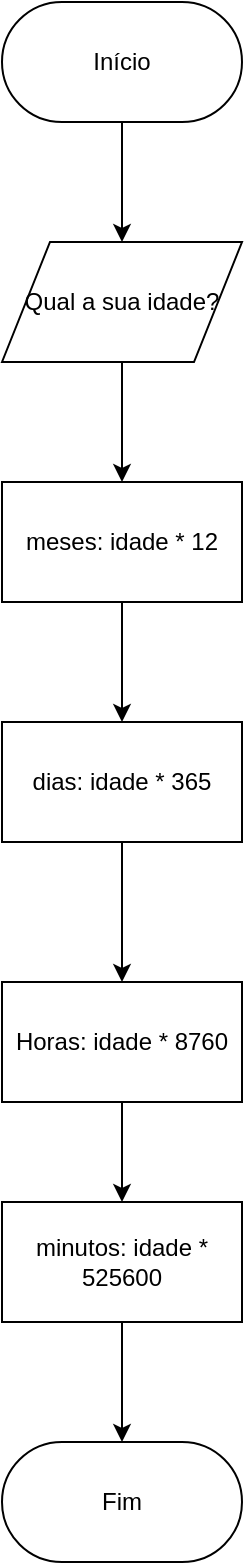 <mxfile version="11.2.9" type="device" pages="1"><diagram id="vpCo-VF8MNyew9ZxGX4G" name="Page-1"><mxGraphModel dx="1656" dy="918" grid="1" gridSize="10" guides="1" tooltips="1" connect="1" arrows="1" fold="1" page="1" pageScale="1" pageWidth="827" pageHeight="1169" math="0" shadow="0"><root><mxCell id="0"/><mxCell id="1" parent="0"/><mxCell id="9vPC4MOcdrsuWHS-3dum-4" style="edgeStyle=orthogonalEdgeStyle;rounded=0;orthogonalLoop=1;jettySize=auto;html=1;" edge="1" parent="1" source="9vPC4MOcdrsuWHS-3dum-1" target="9vPC4MOcdrsuWHS-3dum-3"><mxGeometry relative="1" as="geometry"/></mxCell><mxCell id="9vPC4MOcdrsuWHS-3dum-1" value="Início" style="rounded=1;whiteSpace=wrap;html=1;arcSize=50;" vertex="1" parent="1"><mxGeometry x="340" y="40" width="120" height="60" as="geometry"/></mxCell><mxCell id="9vPC4MOcdrsuWHS-3dum-6" style="edgeStyle=orthogonalEdgeStyle;rounded=0;orthogonalLoop=1;jettySize=auto;html=1;" edge="1" parent="1" source="9vPC4MOcdrsuWHS-3dum-3" target="9vPC4MOcdrsuWHS-3dum-5"><mxGeometry relative="1" as="geometry"/></mxCell><mxCell id="9vPC4MOcdrsuWHS-3dum-3" value="Qual a sua idade?" style="shape=parallelogram;perimeter=parallelogramPerimeter;whiteSpace=wrap;html=1;" vertex="1" parent="1"><mxGeometry x="340" y="160" width="120" height="60" as="geometry"/></mxCell><mxCell id="9vPC4MOcdrsuWHS-3dum-10" style="edgeStyle=orthogonalEdgeStyle;rounded=0;orthogonalLoop=1;jettySize=auto;html=1;" edge="1" parent="1" source="9vPC4MOcdrsuWHS-3dum-5" target="9vPC4MOcdrsuWHS-3dum-7"><mxGeometry relative="1" as="geometry"/></mxCell><mxCell id="9vPC4MOcdrsuWHS-3dum-5" value="meses: idade * 12" style="rounded=0;whiteSpace=wrap;html=1;" vertex="1" parent="1"><mxGeometry x="340" y="280" width="120" height="60" as="geometry"/></mxCell><mxCell id="9vPC4MOcdrsuWHS-3dum-11" style="edgeStyle=orthogonalEdgeStyle;rounded=0;orthogonalLoop=1;jettySize=auto;html=1;entryX=0.5;entryY=0;entryDx=0;entryDy=0;" edge="1" parent="1" source="9vPC4MOcdrsuWHS-3dum-7" target="9vPC4MOcdrsuWHS-3dum-8"><mxGeometry relative="1" as="geometry"/></mxCell><mxCell id="9vPC4MOcdrsuWHS-3dum-7" value="dias: idade * 365" style="rounded=0;whiteSpace=wrap;html=1;" vertex="1" parent="1"><mxGeometry x="340" y="400" width="120" height="60" as="geometry"/></mxCell><mxCell id="9vPC4MOcdrsuWHS-3dum-12" style="edgeStyle=orthogonalEdgeStyle;rounded=0;orthogonalLoop=1;jettySize=auto;html=1;" edge="1" parent="1" source="9vPC4MOcdrsuWHS-3dum-8" target="9vPC4MOcdrsuWHS-3dum-9"><mxGeometry relative="1" as="geometry"/></mxCell><mxCell id="9vPC4MOcdrsuWHS-3dum-8" value="Horas: idade * 8760" style="rounded=0;whiteSpace=wrap;html=1;" vertex="1" parent="1"><mxGeometry x="340" y="530" width="120" height="60" as="geometry"/></mxCell><mxCell id="9vPC4MOcdrsuWHS-3dum-14" style="edgeStyle=orthogonalEdgeStyle;rounded=0;orthogonalLoop=1;jettySize=auto;html=1;" edge="1" parent="1" source="9vPC4MOcdrsuWHS-3dum-9" target="9vPC4MOcdrsuWHS-3dum-13"><mxGeometry relative="1" as="geometry"/></mxCell><mxCell id="9vPC4MOcdrsuWHS-3dum-9" value="minutos: idade * 525600" style="rounded=0;whiteSpace=wrap;html=1;" vertex="1" parent="1"><mxGeometry x="340" y="640" width="120" height="60" as="geometry"/></mxCell><mxCell id="9vPC4MOcdrsuWHS-3dum-13" value="Fim" style="rounded=1;whiteSpace=wrap;html=1;arcSize=50;" vertex="1" parent="1"><mxGeometry x="340" y="760" width="120" height="60" as="geometry"/></mxCell></root></mxGraphModel></diagram></mxfile>